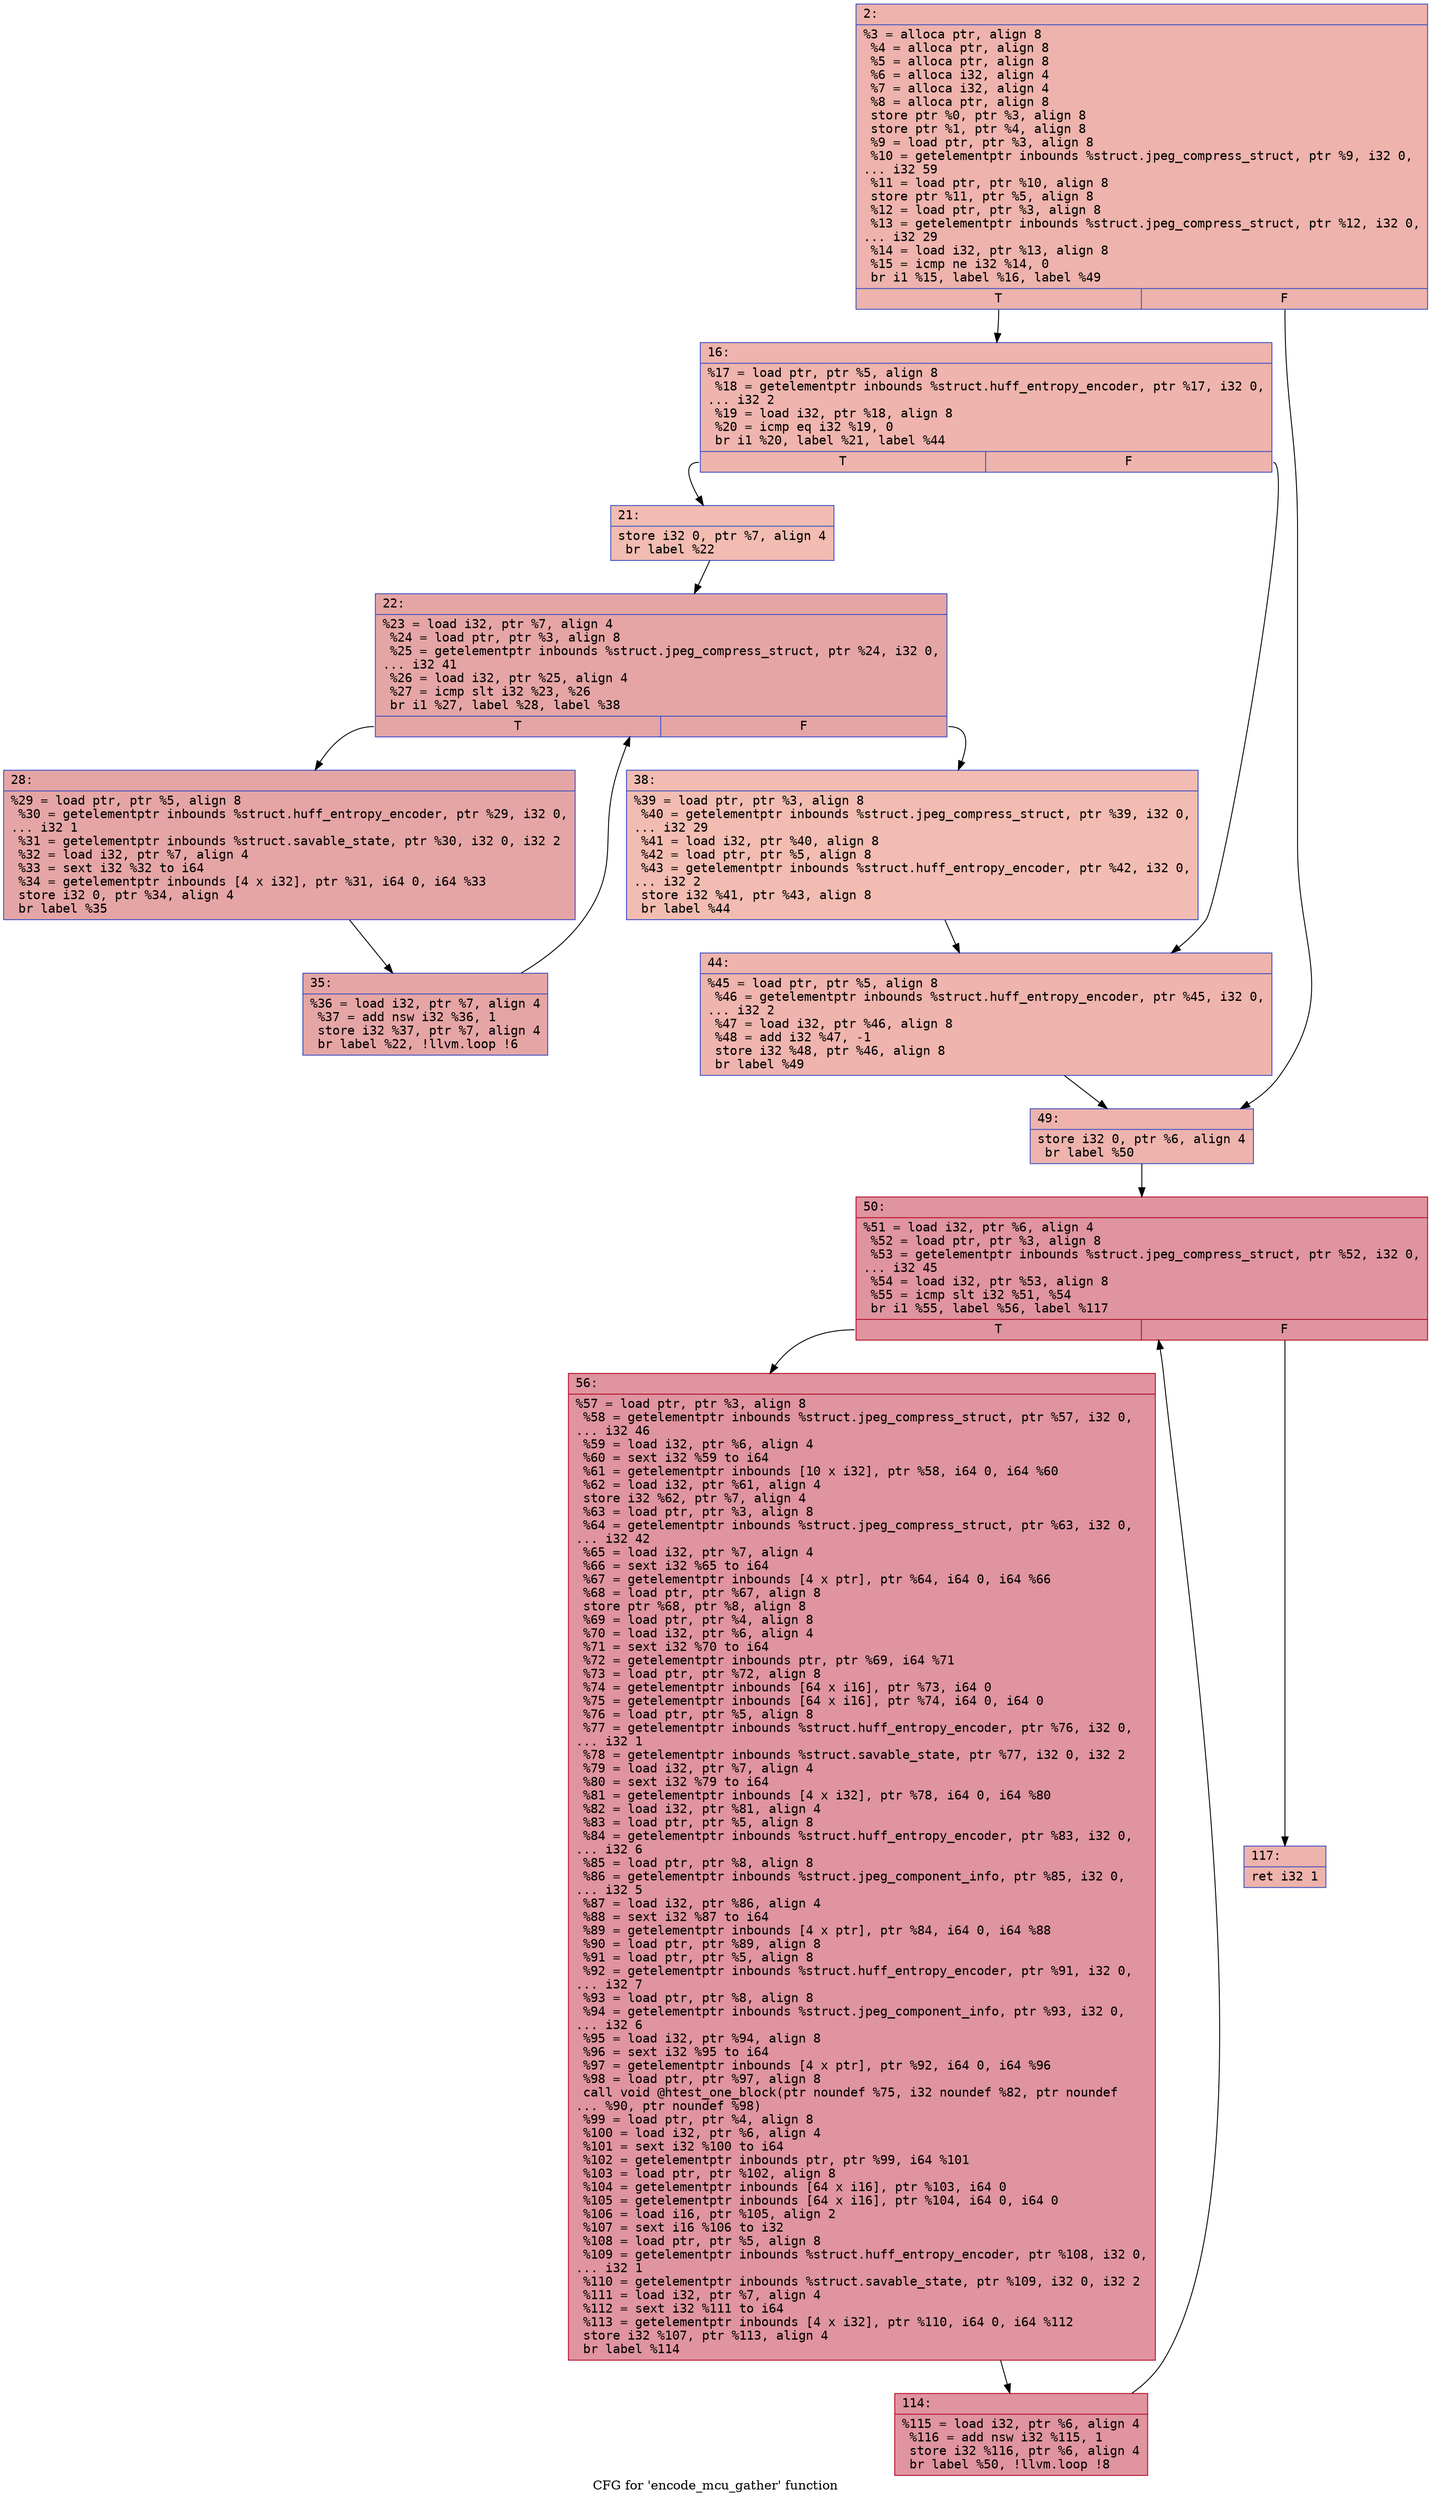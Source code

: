 digraph "CFG for 'encode_mcu_gather' function" {
	label="CFG for 'encode_mcu_gather' function";

	Node0x600001e44500 [shape=record,color="#3d50c3ff", style=filled, fillcolor="#d6524470" fontname="Courier",label="{2:\l|  %3 = alloca ptr, align 8\l  %4 = alloca ptr, align 8\l  %5 = alloca ptr, align 8\l  %6 = alloca i32, align 4\l  %7 = alloca i32, align 4\l  %8 = alloca ptr, align 8\l  store ptr %0, ptr %3, align 8\l  store ptr %1, ptr %4, align 8\l  %9 = load ptr, ptr %3, align 8\l  %10 = getelementptr inbounds %struct.jpeg_compress_struct, ptr %9, i32 0,\l... i32 59\l  %11 = load ptr, ptr %10, align 8\l  store ptr %11, ptr %5, align 8\l  %12 = load ptr, ptr %3, align 8\l  %13 = getelementptr inbounds %struct.jpeg_compress_struct, ptr %12, i32 0,\l... i32 29\l  %14 = load i32, ptr %13, align 8\l  %15 = icmp ne i32 %14, 0\l  br i1 %15, label %16, label %49\l|{<s0>T|<s1>F}}"];
	Node0x600001e44500:s0 -> Node0x600001e44550[tooltip="2 -> 16\nProbability 62.50%" ];
	Node0x600001e44500:s1 -> Node0x600001e44780[tooltip="2 -> 49\nProbability 37.50%" ];
	Node0x600001e44550 [shape=record,color="#3d50c3ff", style=filled, fillcolor="#d8564670" fontname="Courier",label="{16:\l|  %17 = load ptr, ptr %5, align 8\l  %18 = getelementptr inbounds %struct.huff_entropy_encoder, ptr %17, i32 0,\l... i32 2\l  %19 = load i32, ptr %18, align 8\l  %20 = icmp eq i32 %19, 0\l  br i1 %20, label %21, label %44\l|{<s0>T|<s1>F}}"];
	Node0x600001e44550:s0 -> Node0x600001e445a0[tooltip="16 -> 21\nProbability 37.50%" ];
	Node0x600001e44550:s1 -> Node0x600001e44730[tooltip="16 -> 44\nProbability 62.50%" ];
	Node0x600001e445a0 [shape=record,color="#3d50c3ff", style=filled, fillcolor="#e1675170" fontname="Courier",label="{21:\l|  store i32 0, ptr %7, align 4\l  br label %22\l}"];
	Node0x600001e445a0 -> Node0x600001e445f0[tooltip="21 -> 22\nProbability 100.00%" ];
	Node0x600001e445f0 [shape=record,color="#3d50c3ff", style=filled, fillcolor="#c5333470" fontname="Courier",label="{22:\l|  %23 = load i32, ptr %7, align 4\l  %24 = load ptr, ptr %3, align 8\l  %25 = getelementptr inbounds %struct.jpeg_compress_struct, ptr %24, i32 0,\l... i32 41\l  %26 = load i32, ptr %25, align 4\l  %27 = icmp slt i32 %23, %26\l  br i1 %27, label %28, label %38\l|{<s0>T|<s1>F}}"];
	Node0x600001e445f0:s0 -> Node0x600001e44640[tooltip="22 -> 28\nProbability 96.88%" ];
	Node0x600001e445f0:s1 -> Node0x600001e446e0[tooltip="22 -> 38\nProbability 3.12%" ];
	Node0x600001e44640 [shape=record,color="#3d50c3ff", style=filled, fillcolor="#c5333470" fontname="Courier",label="{28:\l|  %29 = load ptr, ptr %5, align 8\l  %30 = getelementptr inbounds %struct.huff_entropy_encoder, ptr %29, i32 0,\l... i32 1\l  %31 = getelementptr inbounds %struct.savable_state, ptr %30, i32 0, i32 2\l  %32 = load i32, ptr %7, align 4\l  %33 = sext i32 %32 to i64\l  %34 = getelementptr inbounds [4 x i32], ptr %31, i64 0, i64 %33\l  store i32 0, ptr %34, align 4\l  br label %35\l}"];
	Node0x600001e44640 -> Node0x600001e44690[tooltip="28 -> 35\nProbability 100.00%" ];
	Node0x600001e44690 [shape=record,color="#3d50c3ff", style=filled, fillcolor="#c5333470" fontname="Courier",label="{35:\l|  %36 = load i32, ptr %7, align 4\l  %37 = add nsw i32 %36, 1\l  store i32 %37, ptr %7, align 4\l  br label %22, !llvm.loop !6\l}"];
	Node0x600001e44690 -> Node0x600001e445f0[tooltip="35 -> 22\nProbability 100.00%" ];
	Node0x600001e446e0 [shape=record,color="#3d50c3ff", style=filled, fillcolor="#e1675170" fontname="Courier",label="{38:\l|  %39 = load ptr, ptr %3, align 8\l  %40 = getelementptr inbounds %struct.jpeg_compress_struct, ptr %39, i32 0,\l... i32 29\l  %41 = load i32, ptr %40, align 8\l  %42 = load ptr, ptr %5, align 8\l  %43 = getelementptr inbounds %struct.huff_entropy_encoder, ptr %42, i32 0,\l... i32 2\l  store i32 %41, ptr %43, align 8\l  br label %44\l}"];
	Node0x600001e446e0 -> Node0x600001e44730[tooltip="38 -> 44\nProbability 100.00%" ];
	Node0x600001e44730 [shape=record,color="#3d50c3ff", style=filled, fillcolor="#d8564670" fontname="Courier",label="{44:\l|  %45 = load ptr, ptr %5, align 8\l  %46 = getelementptr inbounds %struct.huff_entropy_encoder, ptr %45, i32 0,\l... i32 2\l  %47 = load i32, ptr %46, align 8\l  %48 = add i32 %47, -1\l  store i32 %48, ptr %46, align 8\l  br label %49\l}"];
	Node0x600001e44730 -> Node0x600001e44780[tooltip="44 -> 49\nProbability 100.00%" ];
	Node0x600001e44780 [shape=record,color="#3d50c3ff", style=filled, fillcolor="#d6524470" fontname="Courier",label="{49:\l|  store i32 0, ptr %6, align 4\l  br label %50\l}"];
	Node0x600001e44780 -> Node0x600001e447d0[tooltip="49 -> 50\nProbability 100.00%" ];
	Node0x600001e447d0 [shape=record,color="#b70d28ff", style=filled, fillcolor="#b70d2870" fontname="Courier",label="{50:\l|  %51 = load i32, ptr %6, align 4\l  %52 = load ptr, ptr %3, align 8\l  %53 = getelementptr inbounds %struct.jpeg_compress_struct, ptr %52, i32 0,\l... i32 45\l  %54 = load i32, ptr %53, align 8\l  %55 = icmp slt i32 %51, %54\l  br i1 %55, label %56, label %117\l|{<s0>T|<s1>F}}"];
	Node0x600001e447d0:s0 -> Node0x600001e44820[tooltip="50 -> 56\nProbability 96.88%" ];
	Node0x600001e447d0:s1 -> Node0x600001e448c0[tooltip="50 -> 117\nProbability 3.12%" ];
	Node0x600001e44820 [shape=record,color="#b70d28ff", style=filled, fillcolor="#b70d2870" fontname="Courier",label="{56:\l|  %57 = load ptr, ptr %3, align 8\l  %58 = getelementptr inbounds %struct.jpeg_compress_struct, ptr %57, i32 0,\l... i32 46\l  %59 = load i32, ptr %6, align 4\l  %60 = sext i32 %59 to i64\l  %61 = getelementptr inbounds [10 x i32], ptr %58, i64 0, i64 %60\l  %62 = load i32, ptr %61, align 4\l  store i32 %62, ptr %7, align 4\l  %63 = load ptr, ptr %3, align 8\l  %64 = getelementptr inbounds %struct.jpeg_compress_struct, ptr %63, i32 0,\l... i32 42\l  %65 = load i32, ptr %7, align 4\l  %66 = sext i32 %65 to i64\l  %67 = getelementptr inbounds [4 x ptr], ptr %64, i64 0, i64 %66\l  %68 = load ptr, ptr %67, align 8\l  store ptr %68, ptr %8, align 8\l  %69 = load ptr, ptr %4, align 8\l  %70 = load i32, ptr %6, align 4\l  %71 = sext i32 %70 to i64\l  %72 = getelementptr inbounds ptr, ptr %69, i64 %71\l  %73 = load ptr, ptr %72, align 8\l  %74 = getelementptr inbounds [64 x i16], ptr %73, i64 0\l  %75 = getelementptr inbounds [64 x i16], ptr %74, i64 0, i64 0\l  %76 = load ptr, ptr %5, align 8\l  %77 = getelementptr inbounds %struct.huff_entropy_encoder, ptr %76, i32 0,\l... i32 1\l  %78 = getelementptr inbounds %struct.savable_state, ptr %77, i32 0, i32 2\l  %79 = load i32, ptr %7, align 4\l  %80 = sext i32 %79 to i64\l  %81 = getelementptr inbounds [4 x i32], ptr %78, i64 0, i64 %80\l  %82 = load i32, ptr %81, align 4\l  %83 = load ptr, ptr %5, align 8\l  %84 = getelementptr inbounds %struct.huff_entropy_encoder, ptr %83, i32 0,\l... i32 6\l  %85 = load ptr, ptr %8, align 8\l  %86 = getelementptr inbounds %struct.jpeg_component_info, ptr %85, i32 0,\l... i32 5\l  %87 = load i32, ptr %86, align 4\l  %88 = sext i32 %87 to i64\l  %89 = getelementptr inbounds [4 x ptr], ptr %84, i64 0, i64 %88\l  %90 = load ptr, ptr %89, align 8\l  %91 = load ptr, ptr %5, align 8\l  %92 = getelementptr inbounds %struct.huff_entropy_encoder, ptr %91, i32 0,\l... i32 7\l  %93 = load ptr, ptr %8, align 8\l  %94 = getelementptr inbounds %struct.jpeg_component_info, ptr %93, i32 0,\l... i32 6\l  %95 = load i32, ptr %94, align 8\l  %96 = sext i32 %95 to i64\l  %97 = getelementptr inbounds [4 x ptr], ptr %92, i64 0, i64 %96\l  %98 = load ptr, ptr %97, align 8\l  call void @htest_one_block(ptr noundef %75, i32 noundef %82, ptr noundef\l... %90, ptr noundef %98)\l  %99 = load ptr, ptr %4, align 8\l  %100 = load i32, ptr %6, align 4\l  %101 = sext i32 %100 to i64\l  %102 = getelementptr inbounds ptr, ptr %99, i64 %101\l  %103 = load ptr, ptr %102, align 8\l  %104 = getelementptr inbounds [64 x i16], ptr %103, i64 0\l  %105 = getelementptr inbounds [64 x i16], ptr %104, i64 0, i64 0\l  %106 = load i16, ptr %105, align 2\l  %107 = sext i16 %106 to i32\l  %108 = load ptr, ptr %5, align 8\l  %109 = getelementptr inbounds %struct.huff_entropy_encoder, ptr %108, i32 0,\l... i32 1\l  %110 = getelementptr inbounds %struct.savable_state, ptr %109, i32 0, i32 2\l  %111 = load i32, ptr %7, align 4\l  %112 = sext i32 %111 to i64\l  %113 = getelementptr inbounds [4 x i32], ptr %110, i64 0, i64 %112\l  store i32 %107, ptr %113, align 4\l  br label %114\l}"];
	Node0x600001e44820 -> Node0x600001e44870[tooltip="56 -> 114\nProbability 100.00%" ];
	Node0x600001e44870 [shape=record,color="#b70d28ff", style=filled, fillcolor="#b70d2870" fontname="Courier",label="{114:\l|  %115 = load i32, ptr %6, align 4\l  %116 = add nsw i32 %115, 1\l  store i32 %116, ptr %6, align 4\l  br label %50, !llvm.loop !8\l}"];
	Node0x600001e44870 -> Node0x600001e447d0[tooltip="114 -> 50\nProbability 100.00%" ];
	Node0x600001e448c0 [shape=record,color="#3d50c3ff", style=filled, fillcolor="#d6524470" fontname="Courier",label="{117:\l|  ret i32 1\l}"];
}
